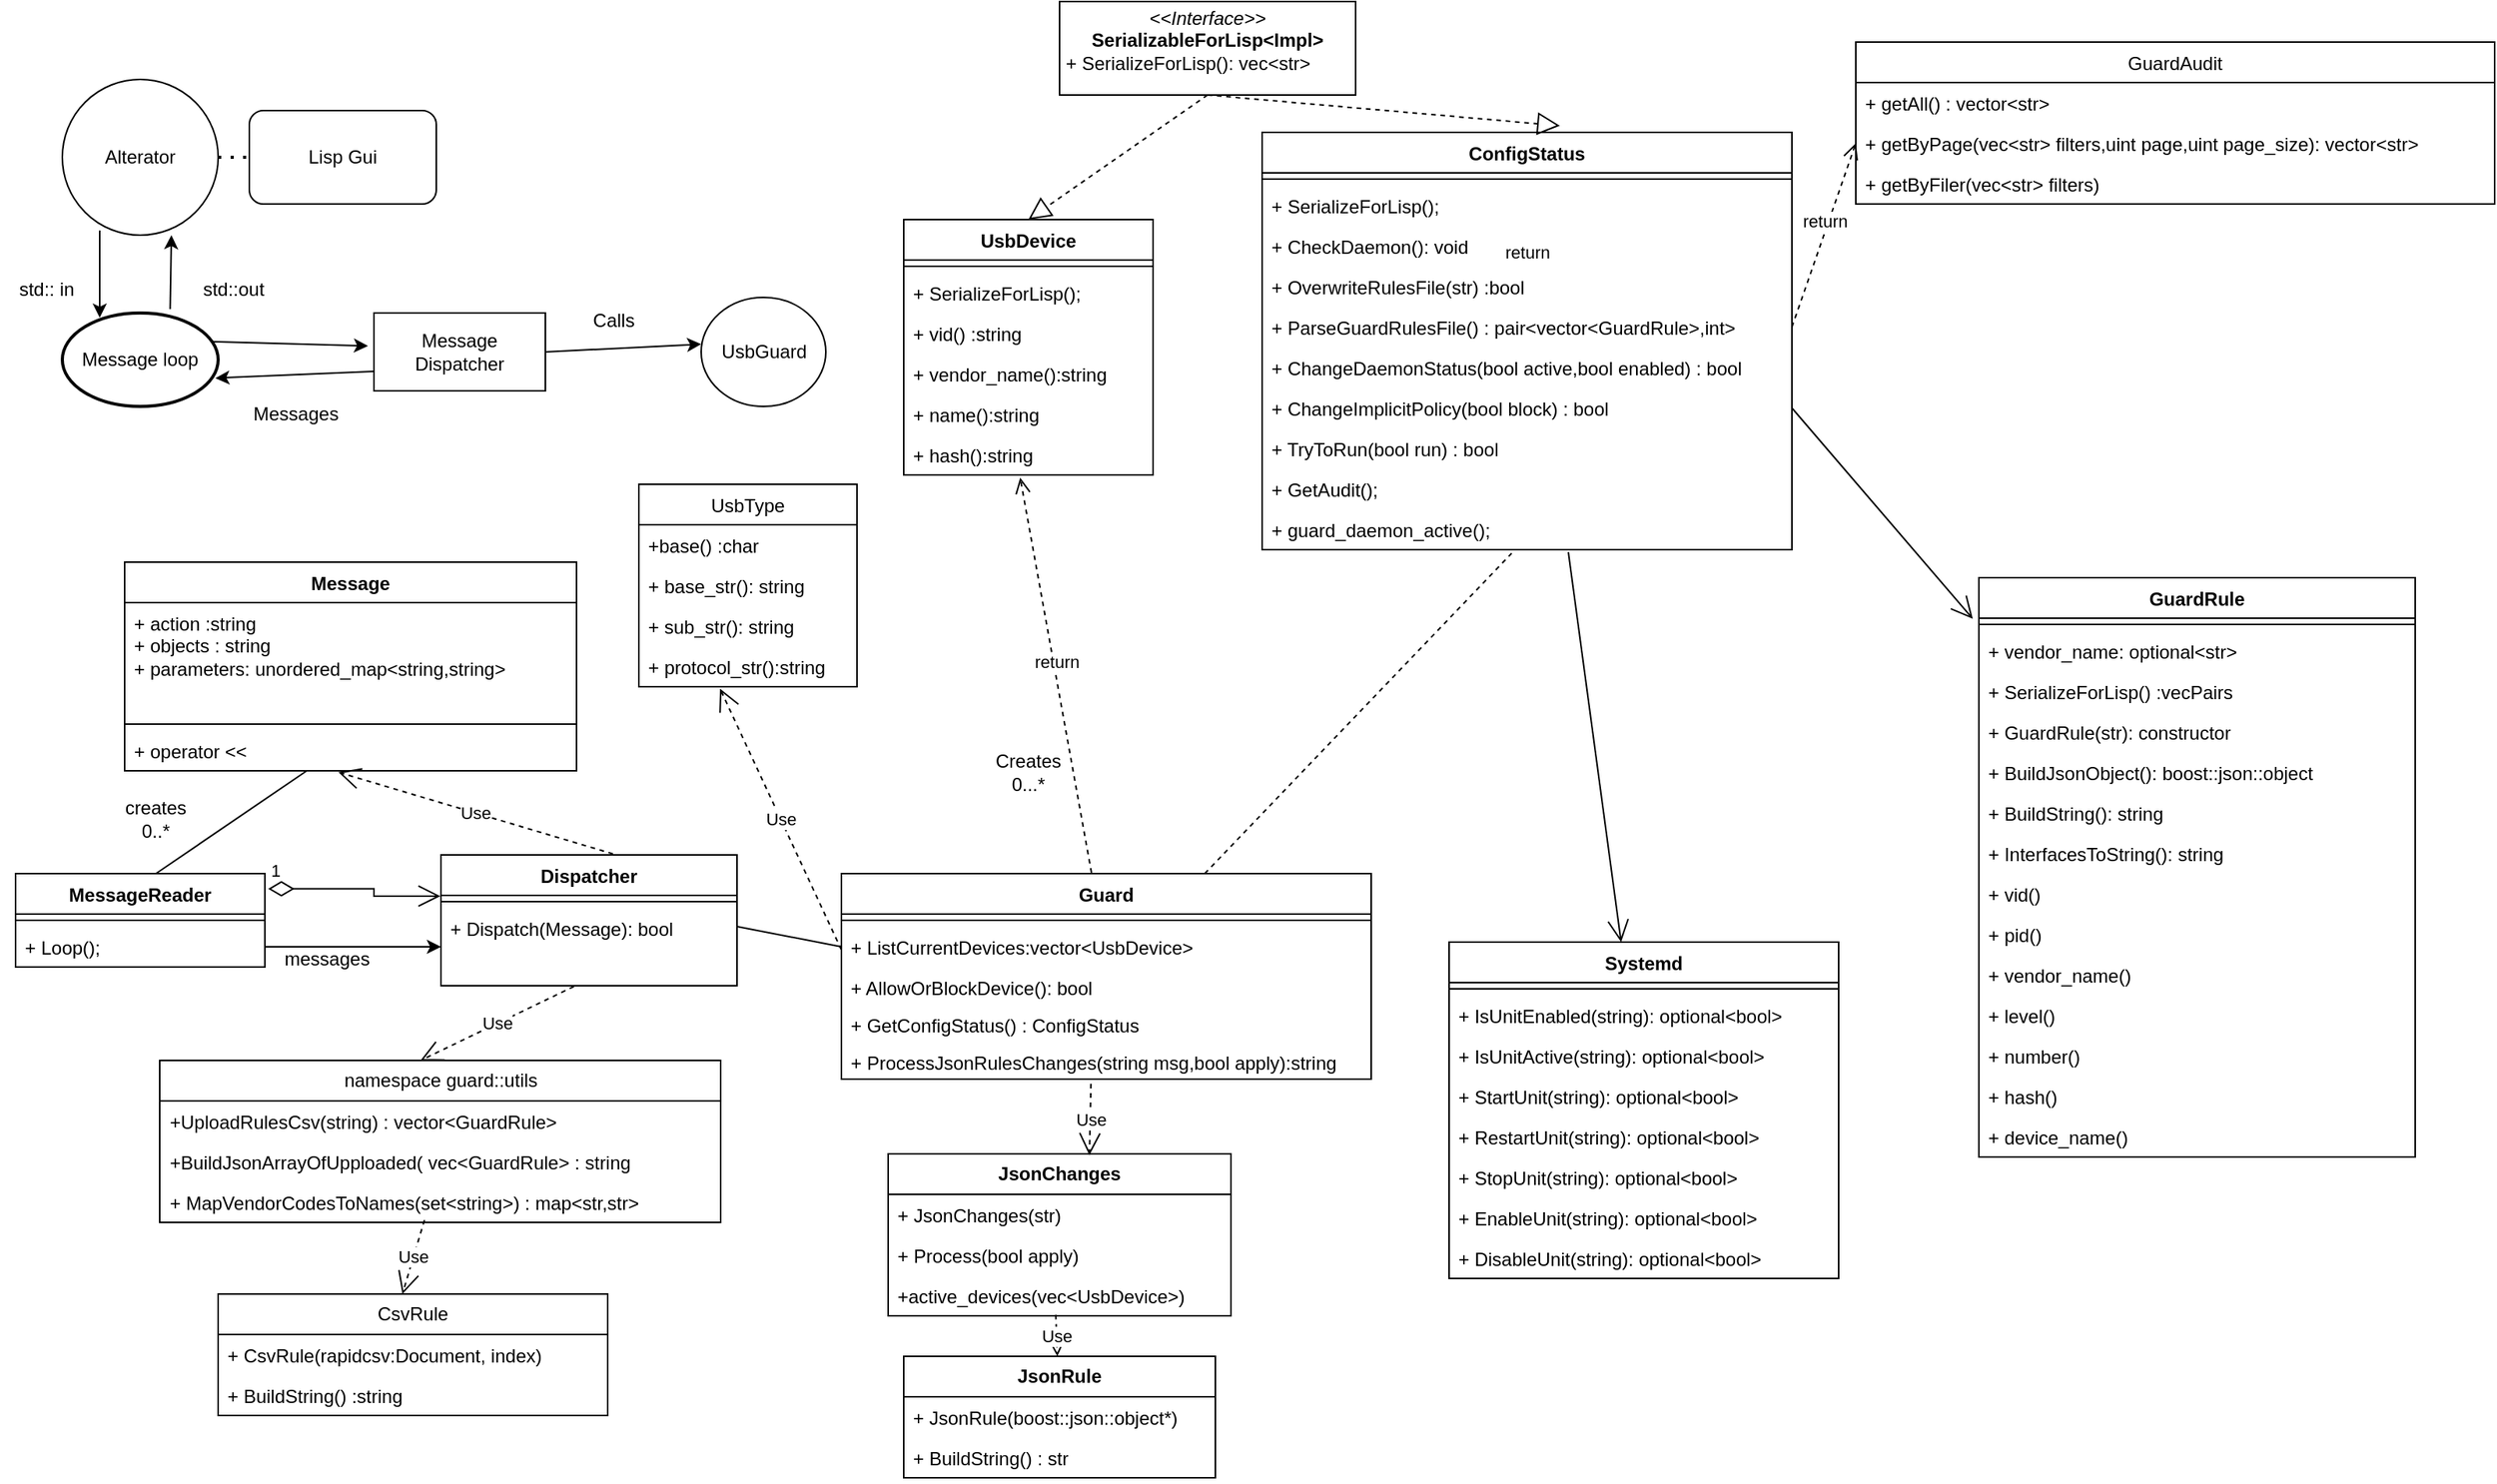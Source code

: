<mxfile>
    <diagram name="Страница — 1" id="Bt4thBoPrSUwoxWzjaqT">
        <mxGraphModel dx="1660" dy="1140" grid="1" gridSize="10" guides="1" tooltips="1" connect="1" arrows="1" fold="1" page="1" pageScale="1" pageWidth="827" pageHeight="1169" math="0" shadow="0">
            <root>
                <mxCell id="0"/>
                <mxCell id="1" parent="0"/>
                <mxCell id="uj_38s1KniOL5Ioj-gPl-1" value="Alterator" style="ellipse;whiteSpace=wrap;html=1;" parent="1" vertex="1">
                    <mxGeometry x="90" y="80" width="100" height="100" as="geometry"/>
                </mxCell>
                <mxCell id="uj_38s1KniOL5Ioj-gPl-2" value="Message loop" style="strokeWidth=2;html=1;shape=mxgraph.flowchart.start_1;whiteSpace=wrap;" parent="1" vertex="1">
                    <mxGeometry x="90" y="230" width="100" height="60" as="geometry"/>
                </mxCell>
                <mxCell id="uj_38s1KniOL5Ioj-gPl-3" value="" style="endArrow=classic;html=1;rounded=0;exitX=0.24;exitY=0.97;exitDx=0;exitDy=0;exitPerimeter=0;entryX=0.24;entryY=0.05;entryDx=0;entryDy=0;entryPerimeter=0;" parent="1" source="uj_38s1KniOL5Ioj-gPl-1" target="uj_38s1KniOL5Ioj-gPl-2" edge="1">
                    <mxGeometry width="50" height="50" relative="1" as="geometry">
                        <mxPoint x="390" y="410" as="sourcePoint"/>
                        <mxPoint x="440" y="360" as="targetPoint"/>
                    </mxGeometry>
                </mxCell>
                <mxCell id="uj_38s1KniOL5Ioj-gPl-4" value="" style="endArrow=classic;html=1;rounded=0;entryX=0.7;entryY=1;entryDx=0;entryDy=0;entryPerimeter=0;exitX=0.692;exitY=-0.042;exitDx=0;exitDy=0;exitPerimeter=0;" parent="1" source="uj_38s1KniOL5Ioj-gPl-2" target="uj_38s1KniOL5Ioj-gPl-1" edge="1">
                    <mxGeometry width="50" height="50" relative="1" as="geometry">
                        <mxPoint x="340" y="390" as="sourcePoint"/>
                        <mxPoint x="390" y="340" as="targetPoint"/>
                    </mxGeometry>
                </mxCell>
                <mxCell id="uj_38s1KniOL5Ioj-gPl-5" value="std:: in" style="text;strokeColor=none;align=center;fillColor=none;html=1;verticalAlign=middle;whiteSpace=wrap;rounded=0;" parent="1" vertex="1">
                    <mxGeometry x="50" y="200" width="60" height="30" as="geometry"/>
                </mxCell>
                <mxCell id="uj_38s1KniOL5Ioj-gPl-6" value="std::out" style="text;strokeColor=none;align=center;fillColor=none;html=1;verticalAlign=middle;whiteSpace=wrap;rounded=0;" parent="1" vertex="1">
                    <mxGeometry x="170" y="200" width="60" height="30" as="geometry"/>
                </mxCell>
                <mxCell id="uj_38s1KniOL5Ioj-gPl-8" value="" style="verticalLabelPosition=bottom;verticalAlign=top;html=1;shape=mxgraph.flowchart.on-page_reference;" parent="1" vertex="1">
                    <mxGeometry x="500" y="220" width="80" height="70" as="geometry"/>
                </mxCell>
                <mxCell id="uj_38s1KniOL5Ioj-gPl-9" value="UsbGuard" style="text;strokeColor=none;align=center;fillColor=none;html=1;verticalAlign=middle;whiteSpace=wrap;rounded=0;" parent="1" vertex="1">
                    <mxGeometry x="512.5" y="235" width="55" height="40" as="geometry"/>
                </mxCell>
                <mxCell id="uj_38s1KniOL5Ioj-gPl-11" value="Message Dispatcher" style="html=1;whiteSpace=wrap;" parent="1" vertex="1">
                    <mxGeometry x="290" y="230" width="110" height="50" as="geometry"/>
                </mxCell>
                <mxCell id="uj_38s1KniOL5Ioj-gPl-12" value="" style="endArrow=classic;html=1;rounded=0;exitX=0.955;exitY=0.306;exitDx=0;exitDy=0;exitPerimeter=0;entryX=-0.035;entryY=0.423;entryDx=0;entryDy=0;entryPerimeter=0;" parent="1" source="uj_38s1KniOL5Ioj-gPl-2" target="uj_38s1KniOL5Ioj-gPl-11" edge="1">
                    <mxGeometry width="50" height="50" relative="1" as="geometry">
                        <mxPoint x="300" y="350" as="sourcePoint"/>
                        <mxPoint x="350" y="300" as="targetPoint"/>
                    </mxGeometry>
                </mxCell>
                <mxCell id="uj_38s1KniOL5Ioj-gPl-13" value="" style="endArrow=classic;html=1;rounded=0;entryX=0.982;entryY=0.697;entryDx=0;entryDy=0;entryPerimeter=0;exitX=0;exitY=0.75;exitDx=0;exitDy=0;" parent="1" source="uj_38s1KniOL5Ioj-gPl-11" target="uj_38s1KniOL5Ioj-gPl-2" edge="1">
                    <mxGeometry width="50" height="50" relative="1" as="geometry">
                        <mxPoint x="300" y="350" as="sourcePoint"/>
                        <mxPoint x="350" y="300" as="targetPoint"/>
                    </mxGeometry>
                </mxCell>
                <mxCell id="uj_38s1KniOL5Ioj-gPl-14" value="Messages" style="text;strokeColor=none;align=center;fillColor=none;html=1;verticalAlign=middle;whiteSpace=wrap;rounded=0;" parent="1" vertex="1">
                    <mxGeometry x="210" y="280" width="60" height="30" as="geometry"/>
                </mxCell>
                <mxCell id="uj_38s1KniOL5Ioj-gPl-16" value="" style="endArrow=classic;html=1;rounded=0;entryX=0;entryY=0.375;entryDx=0;entryDy=0;entryPerimeter=0;exitX=1;exitY=0.5;exitDx=0;exitDy=0;" parent="1" source="uj_38s1KniOL5Ioj-gPl-11" edge="1">
                    <mxGeometry width="50" height="50" relative="1" as="geometry">
                        <mxPoint x="300" y="350" as="sourcePoint"/>
                        <mxPoint x="500" y="250" as="targetPoint"/>
                    </mxGeometry>
                </mxCell>
                <mxCell id="uj_38s1KniOL5Ioj-gPl-19" value="Calls" style="text;strokeColor=none;align=center;fillColor=none;html=1;verticalAlign=middle;whiteSpace=wrap;rounded=0;" parent="1" vertex="1">
                    <mxGeometry x="414" y="220" width="60" height="30" as="geometry"/>
                </mxCell>
                <mxCell id="uj_38s1KniOL5Ioj-gPl-20" value="Lisp Gui" style="rounded=1;whiteSpace=wrap;html=1;" parent="1" vertex="1">
                    <mxGeometry x="210" y="100" width="120" height="60" as="geometry"/>
                </mxCell>
                <mxCell id="uj_38s1KniOL5Ioj-gPl-21" value="" style="endArrow=none;dashed=1;html=1;dashPattern=1 3;strokeWidth=2;rounded=0;exitX=1;exitY=0.5;exitDx=0;exitDy=0;entryX=0;entryY=0.5;entryDx=0;entryDy=0;" parent="1" source="uj_38s1KniOL5Ioj-gPl-1" target="uj_38s1KniOL5Ioj-gPl-20" edge="1">
                    <mxGeometry width="50" height="50" relative="1" as="geometry">
                        <mxPoint x="300" y="330" as="sourcePoint"/>
                        <mxPoint x="350" y="280" as="targetPoint"/>
                    </mxGeometry>
                </mxCell>
                <mxCell id="uj_38s1KniOL5Ioj-gPl-22" value="MessageReader" style="swimlane;fontStyle=1;align=center;verticalAlign=top;childLayout=stackLayout;horizontal=1;startSize=26;horizontalStack=0;resizeParent=1;resizeParentMax=0;resizeLast=0;collapsible=1;marginBottom=0;whiteSpace=wrap;html=1;" parent="1" vertex="1">
                    <mxGeometry x="60" y="590" width="160" height="60" as="geometry"/>
                </mxCell>
                <mxCell id="uj_38s1KniOL5Ioj-gPl-24" value="" style="line;strokeWidth=1;fillColor=none;align=left;verticalAlign=middle;spacingTop=-1;spacingLeft=3;spacingRight=3;rotatable=0;labelPosition=right;points=[];portConstraint=eastwest;strokeColor=inherit;" parent="uj_38s1KniOL5Ioj-gPl-22" vertex="1">
                    <mxGeometry y="26" width="160" height="8" as="geometry"/>
                </mxCell>
                <mxCell id="uj_38s1KniOL5Ioj-gPl-25" value="+ Loop();" style="text;strokeColor=none;fillColor=none;align=left;verticalAlign=top;spacingLeft=4;spacingRight=4;overflow=hidden;rotatable=0;points=[[0,0.5],[1,0.5]];portConstraint=eastwest;whiteSpace=wrap;html=1;" parent="uj_38s1KniOL5Ioj-gPl-22" vertex="1">
                    <mxGeometry y="34" width="160" height="26" as="geometry"/>
                </mxCell>
                <mxCell id="uj_38s1KniOL5Ioj-gPl-26" value="Message" style="swimlane;fontStyle=1;align=center;verticalAlign=top;childLayout=stackLayout;horizontal=1;startSize=26;horizontalStack=0;resizeParent=1;resizeParentMax=0;resizeLast=0;collapsible=1;marginBottom=0;whiteSpace=wrap;html=1;" parent="1" vertex="1">
                    <mxGeometry x="130" y="390" width="290" height="134" as="geometry"/>
                </mxCell>
                <mxCell id="uj_38s1KniOL5Ioj-gPl-27" value="&lt;div&gt;+ action :string&lt;br&gt;&lt;/div&gt;&lt;div&gt;+ objects : string&lt;br&gt;&lt;/div&gt;&lt;div&gt;+ parameters: unordered_map&amp;lt;string,string&amp;gt;&lt;/div&gt;&lt;div&gt;&lt;br&gt;&lt;/div&gt;" style="text;strokeColor=none;fillColor=none;align=left;verticalAlign=top;spacingLeft=4;spacingRight=4;overflow=hidden;rotatable=0;points=[[0,0.5],[1,0.5]];portConstraint=eastwest;whiteSpace=wrap;html=1;" parent="uj_38s1KniOL5Ioj-gPl-26" vertex="1">
                    <mxGeometry y="26" width="290" height="74" as="geometry"/>
                </mxCell>
                <mxCell id="uj_38s1KniOL5Ioj-gPl-28" value="" style="line;strokeWidth=1;fillColor=none;align=left;verticalAlign=middle;spacingTop=-1;spacingLeft=3;spacingRight=3;rotatable=0;labelPosition=right;points=[];portConstraint=eastwest;strokeColor=inherit;" parent="uj_38s1KniOL5Ioj-gPl-26" vertex="1">
                    <mxGeometry y="100" width="290" height="8" as="geometry"/>
                </mxCell>
                <mxCell id="uj_38s1KniOL5Ioj-gPl-29" value="+ operator &amp;lt;&amp;lt; " style="text;strokeColor=none;fillColor=none;align=left;verticalAlign=top;spacingLeft=4;spacingRight=4;overflow=hidden;rotatable=0;points=[[0,0.5],[1,0.5]];portConstraint=eastwest;whiteSpace=wrap;html=1;" parent="uj_38s1KniOL5Ioj-gPl-26" vertex="1">
                    <mxGeometry y="108" width="290" height="26" as="geometry"/>
                </mxCell>
                <mxCell id="uj_38s1KniOL5Ioj-gPl-31" value="Dispatcher" style="swimlane;fontStyle=1;align=center;verticalAlign=top;childLayout=stackLayout;horizontal=1;startSize=26;horizontalStack=0;resizeParent=1;resizeParentMax=0;resizeLast=0;collapsible=1;marginBottom=0;whiteSpace=wrap;html=1;" parent="1" vertex="1">
                    <mxGeometry x="333" y="578" width="190" height="84" as="geometry"/>
                </mxCell>
                <mxCell id="uj_38s1KniOL5Ioj-gPl-33" value="" style="line;strokeWidth=1;fillColor=none;align=left;verticalAlign=middle;spacingTop=-1;spacingLeft=3;spacingRight=3;rotatable=0;labelPosition=right;points=[];portConstraint=eastwest;strokeColor=inherit;" parent="uj_38s1KniOL5Ioj-gPl-31" vertex="1">
                    <mxGeometry y="26" width="190" height="8" as="geometry"/>
                </mxCell>
                <mxCell id="uj_38s1KniOL5Ioj-gPl-34" value="+ Dispatch(Message): bool" style="text;strokeColor=none;fillColor=none;align=left;verticalAlign=top;spacingLeft=4;spacingRight=4;overflow=hidden;rotatable=0;points=[[0,0.5],[1,0.5]];portConstraint=eastwest;whiteSpace=wrap;html=1;" parent="uj_38s1KniOL5Ioj-gPl-31" vertex="1">
                    <mxGeometry y="34" width="190" height="50" as="geometry"/>
                </mxCell>
                <mxCell id="uj_38s1KniOL5Ioj-gPl-36" value="Use" style="endArrow=open;endSize=12;dashed=1;html=1;rounded=0;exitX=0.581;exitY=-0.008;exitDx=0;exitDy=0;exitPerimeter=0;entryX=0.473;entryY=1.036;entryDx=0;entryDy=0;entryPerimeter=0;" parent="1" source="uj_38s1KniOL5Ioj-gPl-31" target="uj_38s1KniOL5Ioj-gPl-29" edge="1">
                    <mxGeometry width="160" relative="1" as="geometry">
                        <mxPoint x="360" y="470" as="sourcePoint"/>
                        <mxPoint x="520" y="470" as="targetPoint"/>
                    </mxGeometry>
                </mxCell>
                <mxCell id="uCA8H9GpGxLCfmrb8BVQ-10" value="UsbDevice" style="swimlane;fontStyle=1;align=center;verticalAlign=top;childLayout=stackLayout;horizontal=1;startSize=26;horizontalStack=0;resizeParent=1;resizeParentMax=0;resizeLast=0;collapsible=1;marginBottom=0;whiteSpace=wrap;html=1;" parent="1" vertex="1">
                    <mxGeometry x="630" y="170" width="160" height="164" as="geometry"/>
                </mxCell>
                <mxCell id="uCA8H9GpGxLCfmrb8BVQ-12" value="" style="line;strokeWidth=1;fillColor=none;align=left;verticalAlign=middle;spacingTop=-1;spacingLeft=3;spacingRight=3;rotatable=0;labelPosition=right;points=[];portConstraint=eastwest;strokeColor=inherit;" parent="uCA8H9GpGxLCfmrb8BVQ-10" vertex="1">
                    <mxGeometry y="26" width="160" height="8" as="geometry"/>
                </mxCell>
                <mxCell id="uCA8H9GpGxLCfmrb8BVQ-14" value="+ SerializeForLisp();" style="text;strokeColor=none;fillColor=none;align=left;verticalAlign=top;spacingLeft=4;spacingRight=4;overflow=hidden;rotatable=0;points=[[0,0.5],[1,0.5]];portConstraint=eastwest;whiteSpace=wrap;html=1;" parent="uCA8H9GpGxLCfmrb8BVQ-10" vertex="1">
                    <mxGeometry y="34" width="160" height="26" as="geometry"/>
                </mxCell>
                <mxCell id="s14Ika97lZBA8t4Kk5J2-83" value="+ vid() :string" style="text;strokeColor=none;fillColor=none;align=left;verticalAlign=top;spacingLeft=4;spacingRight=4;overflow=hidden;rotatable=0;points=[[0,0.5],[1,0.5]];portConstraint=eastwest;whiteSpace=wrap;html=1;" parent="uCA8H9GpGxLCfmrb8BVQ-10" vertex="1">
                    <mxGeometry y="60" width="160" height="26" as="geometry"/>
                </mxCell>
                <mxCell id="s14Ika97lZBA8t4Kk5J2-88" value="+ vendor_name():string" style="text;strokeColor=none;fillColor=none;align=left;verticalAlign=top;spacingLeft=4;spacingRight=4;overflow=hidden;rotatable=0;points=[[0,0.5],[1,0.5]];portConstraint=eastwest;whiteSpace=wrap;html=1;" parent="uCA8H9GpGxLCfmrb8BVQ-10" vertex="1">
                    <mxGeometry y="86" width="160" height="26" as="geometry"/>
                </mxCell>
                <mxCell id="s14Ika97lZBA8t4Kk5J2-89" value="+ name():string" style="text;strokeColor=none;fillColor=none;align=left;verticalAlign=top;spacingLeft=4;spacingRight=4;overflow=hidden;rotatable=0;points=[[0,0.5],[1,0.5]];portConstraint=eastwest;whiteSpace=wrap;html=1;" parent="uCA8H9GpGxLCfmrb8BVQ-10" vertex="1">
                    <mxGeometry y="112" width="160" height="26" as="geometry"/>
                </mxCell>
                <mxCell id="s14Ika97lZBA8t4Kk5J2-91" value="+ hash():string" style="text;strokeColor=none;fillColor=none;align=left;verticalAlign=top;spacingLeft=4;spacingRight=4;overflow=hidden;rotatable=0;points=[[0,0.5],[1,0.5]];portConstraint=eastwest;whiteSpace=wrap;html=1;" parent="uCA8H9GpGxLCfmrb8BVQ-10" vertex="1">
                    <mxGeometry y="138" width="160" height="26" as="geometry"/>
                </mxCell>
                <mxCell id="uCA8H9GpGxLCfmrb8BVQ-15" value="Guard" style="swimlane;fontStyle=1;align=center;verticalAlign=top;childLayout=stackLayout;horizontal=1;startSize=26;horizontalStack=0;resizeParent=1;resizeParentMax=0;resizeLast=0;collapsible=1;marginBottom=0;whiteSpace=wrap;html=1;" parent="1" vertex="1">
                    <mxGeometry x="590" y="590" width="340" height="132" as="geometry"/>
                </mxCell>
                <mxCell id="uCA8H9GpGxLCfmrb8BVQ-17" value="" style="line;strokeWidth=1;fillColor=none;align=left;verticalAlign=middle;spacingTop=-1;spacingLeft=3;spacingRight=3;rotatable=0;labelPosition=right;points=[];portConstraint=eastwest;strokeColor=inherit;" parent="uCA8H9GpGxLCfmrb8BVQ-15" vertex="1">
                    <mxGeometry y="26" width="340" height="8" as="geometry"/>
                </mxCell>
                <mxCell id="uCA8H9GpGxLCfmrb8BVQ-18" value="+ ListCurrentDevices:vector&amp;lt;UsbDevice&amp;gt;" style="text;strokeColor=none;fillColor=none;align=left;verticalAlign=top;spacingLeft=4;spacingRight=4;overflow=hidden;rotatable=0;points=[[0,0.5],[1,0.5]];portConstraint=eastwest;whiteSpace=wrap;html=1;" parent="uCA8H9GpGxLCfmrb8BVQ-15" vertex="1">
                    <mxGeometry y="34" width="340" height="26" as="geometry"/>
                </mxCell>
                <mxCell id="2" value="+ AllowOrBlockDevice(): bool" style="text;strokeColor=none;fillColor=none;align=left;verticalAlign=top;spacingLeft=4;spacingRight=4;overflow=hidden;rotatable=0;points=[[0,0.5],[1,0.5]];portConstraint=eastwest;whiteSpace=wrap;html=1;" parent="uCA8H9GpGxLCfmrb8BVQ-15" vertex="1">
                    <mxGeometry y="60" width="340" height="24" as="geometry"/>
                </mxCell>
                <mxCell id="69" value="+ GetConfigStatus() : ConfigStatus" style="text;strokeColor=none;fillColor=none;align=left;verticalAlign=top;spacingLeft=4;spacingRight=4;overflow=hidden;rotatable=0;points=[[0,0.5],[1,0.5]];portConstraint=eastwest;whiteSpace=wrap;html=1;" parent="uCA8H9GpGxLCfmrb8BVQ-15" vertex="1">
                    <mxGeometry y="84" width="340" height="24" as="geometry"/>
                </mxCell>
                <mxCell id="s14Ika97lZBA8t4Kk5J2-82" value="+ ProcessJsonRulesChanges(string msg,bool apply):string" style="text;strokeColor=none;fillColor=none;align=left;verticalAlign=top;spacingLeft=4;spacingRight=4;overflow=hidden;rotatable=0;points=[[0,0.5],[1,0.5]];portConstraint=eastwest;whiteSpace=wrap;html=1;" parent="uCA8H9GpGxLCfmrb8BVQ-15" vertex="1">
                    <mxGeometry y="108" width="340" height="24" as="geometry"/>
                </mxCell>
                <mxCell id="uCA8H9GpGxLCfmrb8BVQ-32" value="" style="endArrow=classic;html=1;rounded=0;exitX=1;exitY=0.5;exitDx=0;exitDy=0;entryX=0;entryY=0.5;entryDx=0;entryDy=0;" parent="1" source="uj_38s1KniOL5Ioj-gPl-25" target="uj_38s1KniOL5Ioj-gPl-34" edge="1">
                    <mxGeometry width="50" height="50" relative="1" as="geometry">
                        <mxPoint x="390" y="570" as="sourcePoint"/>
                        <mxPoint x="440" y="520" as="targetPoint"/>
                    </mxGeometry>
                </mxCell>
                <mxCell id="uCA8H9GpGxLCfmrb8BVQ-33" value="messages" style="text;html=1;strokeColor=none;fillColor=none;align=center;verticalAlign=middle;whiteSpace=wrap;rounded=0;" parent="1" vertex="1">
                    <mxGeometry x="230" y="630" width="60" height="30" as="geometry"/>
                </mxCell>
                <mxCell id="uCA8H9GpGxLCfmrb8BVQ-35" value="1" style="endArrow=open;html=1;endSize=12;startArrow=diamondThin;startSize=14;startFill=0;edgeStyle=orthogonalEdgeStyle;align=left;verticalAlign=bottom;rounded=0;exitX=1.013;exitY=0.163;exitDx=0;exitDy=0;exitPerimeter=0;entryX=-0.002;entryY=0.018;entryDx=0;entryDy=0;entryPerimeter=0;" parent="1" source="uj_38s1KniOL5Ioj-gPl-22" edge="1">
                    <mxGeometry x="-1" y="3" relative="1" as="geometry">
                        <mxPoint x="330" y="550" as="sourcePoint"/>
                        <mxPoint x="332.62" y="604.468" as="targetPoint"/>
                        <Array as="points">
                            <mxPoint x="290" y="604"/>
                        </Array>
                    </mxGeometry>
                </mxCell>
                <mxCell id="uCA8H9GpGxLCfmrb8BVQ-43" value="" style="endArrow=none;html=1;rounded=0;exitX=0.563;exitY=0;exitDx=0;exitDy=0;exitPerimeter=0;entryX=0.403;entryY=1;entryDx=0;entryDy=0;entryPerimeter=0;" parent="1" source="uj_38s1KniOL5Ioj-gPl-22" target="uj_38s1KniOL5Ioj-gPl-29" edge="1">
                    <mxGeometry width="50" height="50" relative="1" as="geometry">
                        <mxPoint x="600" y="620" as="sourcePoint"/>
                        <mxPoint x="650" y="570" as="targetPoint"/>
                    </mxGeometry>
                </mxCell>
                <mxCell id="uCA8H9GpGxLCfmrb8BVQ-44" value="creates 0..*" style="text;html=1;strokeColor=none;fillColor=none;align=center;verticalAlign=middle;whiteSpace=wrap;rounded=0;" parent="1" vertex="1">
                    <mxGeometry x="120" y="540" width="60" height="30" as="geometry"/>
                </mxCell>
                <mxCell id="uCA8H9GpGxLCfmrb8BVQ-45" value="" style="endArrow=none;html=1;rounded=0;exitX=1;exitY=0.24;exitDx=0;exitDy=0;exitPerimeter=0;entryX=0;entryY=0.5;entryDx=0;entryDy=0;" parent="1" source="uj_38s1KniOL5Ioj-gPl-34" target="uCA8H9GpGxLCfmrb8BVQ-18" edge="1">
                    <mxGeometry width="50" height="50" relative="1" as="geometry">
                        <mxPoint x="520" y="650" as="sourcePoint"/>
                        <mxPoint x="650" y="570" as="targetPoint"/>
                    </mxGeometry>
                </mxCell>
                <mxCell id="uCA8H9GpGxLCfmrb8BVQ-47" value="Creates 0...*" style="text;html=1;strokeColor=none;fillColor=none;align=center;verticalAlign=middle;whiteSpace=wrap;rounded=0;" parent="1" vertex="1">
                    <mxGeometry x="680" y="510" width="60" height="30" as="geometry"/>
                </mxCell>
                <mxCell id="5" value="&lt;p style=&quot;margin:0px;margin-top:4px;text-align:center;&quot;&gt;&lt;i&gt;&amp;lt;&amp;lt;Interface&amp;gt;&amp;gt;&lt;/i&gt;&lt;br&gt;&lt;b&gt;SerializableForLisp&amp;lt;Impl&amp;gt;&lt;/b&gt;&lt;/p&gt;&lt;p style=&quot;margin:0px;margin-left:4px;&quot;&gt;+ SerializeForLisp(): vec&amp;lt;str&amp;gt;&lt;br&gt;&lt;/p&gt;" style="verticalAlign=top;align=left;overflow=fill;fontSize=12;fontFamily=Helvetica;html=1;" parent="1" vertex="1">
                    <mxGeometry x="730" y="30" width="190" height="60" as="geometry"/>
                </mxCell>
                <mxCell id="6" value="" style="endArrow=block;dashed=1;endFill=0;endSize=12;html=1;entryX=0.5;entryY=0;entryDx=0;entryDy=0;exitX=0.5;exitY=1;exitDx=0;exitDy=0;" parent="1" source="5" target="uCA8H9GpGxLCfmrb8BVQ-10" edge="1">
                    <mxGeometry width="160" relative="1" as="geometry">
                        <mxPoint x="390" y="250" as="sourcePoint"/>
                        <mxPoint x="550" y="250" as="targetPoint"/>
                    </mxGeometry>
                </mxCell>
                <mxCell id="7" value="ConfigStatus" style="swimlane;fontStyle=1;align=center;verticalAlign=top;childLayout=stackLayout;horizontal=1;startSize=26;horizontalStack=0;resizeParent=1;resizeParentMax=0;resizeLast=0;collapsible=1;marginBottom=0;" parent="1" vertex="1">
                    <mxGeometry x="860" y="114" width="340" height="268" as="geometry"/>
                </mxCell>
                <mxCell id="9" value="" style="line;strokeWidth=1;fillColor=none;align=left;verticalAlign=middle;spacingTop=-1;spacingLeft=3;spacingRight=3;rotatable=0;labelPosition=right;points=[];portConstraint=eastwest;strokeColor=inherit;" parent="7" vertex="1">
                    <mxGeometry y="26" width="340" height="8" as="geometry"/>
                </mxCell>
                <mxCell id="14" value="+ SerializeForLisp();" style="text;strokeColor=none;fillColor=none;align=left;verticalAlign=top;spacingLeft=4;spacingRight=4;overflow=hidden;rotatable=0;points=[[0,0.5],[1,0.5]];portConstraint=eastwest;whiteSpace=wrap;html=1;" parent="7" vertex="1">
                    <mxGeometry y="34" width="340" height="26" as="geometry"/>
                </mxCell>
                <mxCell id="62" value="+ CheckDaemon(): void" style="text;strokeColor=none;fillColor=none;align=left;verticalAlign=top;spacingLeft=4;spacingRight=4;overflow=hidden;rotatable=0;points=[[0,0.5],[1,0.5]];portConstraint=eastwest;" parent="7" vertex="1">
                    <mxGeometry y="60" width="340" height="26" as="geometry"/>
                </mxCell>
                <mxCell id="28" value="return" style="html=1;verticalAlign=bottom;endArrow=open;dashed=1;endSize=8;startArrow=none;" parent="7" source="62" target="10" edge="1">
                    <mxGeometry relative="1" as="geometry">
                        <mxPoint x="-50" y="440" as="sourcePoint"/>
                        <mxPoint x="-170" y="260" as="targetPoint"/>
                    </mxGeometry>
                </mxCell>
                <mxCell id="10" value="+ OverwriteRulesFile(str) :bool" style="text;strokeColor=none;fillColor=none;align=left;verticalAlign=top;spacingLeft=4;spacingRight=4;overflow=hidden;rotatable=0;points=[[0,0.5],[1,0.5]];portConstraint=eastwest;" parent="7" vertex="1">
                    <mxGeometry y="86" width="340" height="26" as="geometry"/>
                </mxCell>
                <mxCell id="s14Ika97lZBA8t4Kk5J2-78" value="+ ParseGuardRulesFile() : pair&lt;vector&lt;GuardRule&gt;,int&gt;" style="text;strokeColor=none;fillColor=none;align=left;verticalAlign=top;spacingLeft=4;spacingRight=4;overflow=hidden;rotatable=0;points=[[0,0.5],[1,0.5]];portConstraint=eastwest;" parent="7" vertex="1">
                    <mxGeometry y="112" width="340" height="26" as="geometry"/>
                </mxCell>
                <mxCell id="s14Ika97lZBA8t4Kk5J2-79" value="+ ChangeDaemonStatus(bool active,bool enabled) : bool &#10;" style="text;strokeColor=none;fillColor=none;align=left;verticalAlign=top;spacingLeft=4;spacingRight=4;overflow=hidden;rotatable=0;points=[[0,0.5],[1,0.5]];portConstraint=eastwest;" parent="7" vertex="1">
                    <mxGeometry y="138" width="340" height="26" as="geometry"/>
                </mxCell>
                <mxCell id="70" value="+ ChangeImplicitPolicy(bool block) : bool &#10;" style="text;strokeColor=none;fillColor=none;align=left;verticalAlign=top;spacingLeft=4;spacingRight=4;overflow=hidden;rotatable=0;points=[[0,0.5],[1,0.5]];portConstraint=eastwest;" parent="7" vertex="1">
                    <mxGeometry y="164" width="340" height="26" as="geometry"/>
                </mxCell>
                <mxCell id="s14Ika97lZBA8t4Kk5J2-80" value="+ TryToRun(bool run) : bool &#10;" style="text;strokeColor=none;fillColor=none;align=left;verticalAlign=top;spacingLeft=4;spacingRight=4;overflow=hidden;rotatable=0;points=[[0,0.5],[1,0.5]];portConstraint=eastwest;" parent="7" vertex="1">
                    <mxGeometry y="190" width="340" height="26" as="geometry"/>
                </mxCell>
                <mxCell id="83" value="+ GetAudit();" style="text;strokeColor=none;fillColor=none;align=left;verticalAlign=top;spacingLeft=4;spacingRight=4;overflow=hidden;rotatable=0;points=[[0,0.5],[1,0.5]];portConstraint=eastwest;whiteSpace=wrap;html=1;" vertex="1" parent="7">
                    <mxGeometry y="216" width="340" height="26" as="geometry"/>
                </mxCell>
                <mxCell id="s14Ika97lZBA8t4Kk5J2-81" value="+ guard_daemon_active();" style="text;strokeColor=none;fillColor=none;align=left;verticalAlign=top;spacingLeft=4;spacingRight=4;overflow=hidden;rotatable=0;points=[[0,0.5],[1,0.5]];portConstraint=eastwest;whiteSpace=wrap;html=1;" parent="7" vertex="1">
                    <mxGeometry y="242" width="340" height="26" as="geometry"/>
                </mxCell>
                <mxCell id="15" value="" style="endArrow=block;dashed=1;endFill=0;endSize=12;html=1;entryX=0.562;entryY=-0.016;entryDx=0;entryDy=0;exitX=0.5;exitY=1;exitDx=0;exitDy=0;entryPerimeter=0;" parent="1" source="5" target="7" edge="1">
                    <mxGeometry width="160" relative="1" as="geometry">
                        <mxPoint x="715" y="220" as="sourcePoint"/>
                        <mxPoint x="720" y="280" as="targetPoint"/>
                    </mxGeometry>
                </mxCell>
                <mxCell id="20" value="Systemd" style="swimlane;fontStyle=1;align=center;verticalAlign=top;childLayout=stackLayout;horizontal=1;startSize=26;horizontalStack=0;resizeParent=1;resizeParentMax=0;resizeLast=0;collapsible=1;marginBottom=0;" parent="1" vertex="1">
                    <mxGeometry x="980" y="634" width="250" height="216" as="geometry"/>
                </mxCell>
                <mxCell id="22" value="" style="line;strokeWidth=1;fillColor=none;align=left;verticalAlign=middle;spacingTop=-1;spacingLeft=3;spacingRight=3;rotatable=0;labelPosition=right;points=[];portConstraint=eastwest;strokeColor=inherit;" parent="20" vertex="1">
                    <mxGeometry y="26" width="250" height="8" as="geometry"/>
                </mxCell>
                <mxCell id="23" value="+ IsUnitEnabled(string): optional&lt;bool&gt;" style="text;strokeColor=none;fillColor=none;align=left;verticalAlign=top;spacingLeft=4;spacingRight=4;overflow=hidden;rotatable=0;points=[[0,0.5],[1,0.5]];portConstraint=eastwest;" parent="20" vertex="1">
                    <mxGeometry y="34" width="250" height="26" as="geometry"/>
                </mxCell>
                <mxCell id="53" value="+ IsUnitActive(string): optional&lt;bool&gt;" style="text;strokeColor=none;fillColor=none;align=left;verticalAlign=top;spacingLeft=4;spacingRight=4;overflow=hidden;rotatable=0;points=[[0,0.5],[1,0.5]];portConstraint=eastwest;" parent="20" vertex="1">
                    <mxGeometry y="60" width="250" height="26" as="geometry"/>
                </mxCell>
                <mxCell id="54" value="+ StartUnit(string): optional&lt;bool&gt;" style="text;strokeColor=none;fillColor=none;align=left;verticalAlign=top;spacingLeft=4;spacingRight=4;overflow=hidden;rotatable=0;points=[[0,0.5],[1,0.5]];portConstraint=eastwest;" parent="20" vertex="1">
                    <mxGeometry y="86" width="250" height="26" as="geometry"/>
                </mxCell>
                <mxCell id="55" value="+ RestartUnit(string): optional&lt;bool&gt;" style="text;strokeColor=none;fillColor=none;align=left;verticalAlign=top;spacingLeft=4;spacingRight=4;overflow=hidden;rotatable=0;points=[[0,0.5],[1,0.5]];portConstraint=eastwest;" parent="20" vertex="1">
                    <mxGeometry y="112" width="250" height="26" as="geometry"/>
                </mxCell>
                <mxCell id="24" value="+ StopUnit(string): optional&lt;bool&gt;" style="text;strokeColor=none;fillColor=none;align=left;verticalAlign=top;spacingLeft=4;spacingRight=4;overflow=hidden;rotatable=0;points=[[0,0.5],[1,0.5]];portConstraint=eastwest;" parent="20" vertex="1">
                    <mxGeometry y="138" width="250" height="26" as="geometry"/>
                </mxCell>
                <mxCell id="s14Ika97lZBA8t4Kk5J2-92" value="+ EnableUnit(string): optional&lt;bool&gt;" style="text;strokeColor=none;fillColor=none;align=left;verticalAlign=top;spacingLeft=4;spacingRight=4;overflow=hidden;rotatable=0;points=[[0,0.5],[1,0.5]];portConstraint=eastwest;" parent="20" vertex="1">
                    <mxGeometry y="164" width="250" height="26" as="geometry"/>
                </mxCell>
                <mxCell id="s14Ika97lZBA8t4Kk5J2-93" value="+ DisableUnit(string): optional&lt;bool&gt;" style="text;strokeColor=none;fillColor=none;align=left;verticalAlign=top;spacingLeft=4;spacingRight=4;overflow=hidden;rotatable=0;points=[[0,0.5],[1,0.5]];portConstraint=eastwest;" parent="20" vertex="1">
                    <mxGeometry y="190" width="250" height="26" as="geometry"/>
                </mxCell>
                <mxCell id="29" value="" style="endArrow=open;endFill=1;endSize=12;html=1;exitX=0.578;exitY=1.058;exitDx=0;exitDy=0;exitPerimeter=0;" parent="1" source="s14Ika97lZBA8t4Kk5J2-81" target="20" edge="1">
                    <mxGeometry width="160" relative="1" as="geometry">
                        <mxPoint x="970" y="550" as="sourcePoint"/>
                        <mxPoint x="760" y="550" as="targetPoint"/>
                    </mxGeometry>
                </mxCell>
                <mxCell id="30" value="return" style="html=1;verticalAlign=bottom;endArrow=open;dashed=1;endSize=8;exitX=0.472;exitY=-0.004;exitDx=0;exitDy=0;exitPerimeter=0;entryX=0.467;entryY=1.068;entryDx=0;entryDy=0;entryPerimeter=0;" parent="1" source="uCA8H9GpGxLCfmrb8BVQ-15" target="s14Ika97lZBA8t4Kk5J2-91" edge="1">
                    <mxGeometry relative="1" as="geometry">
                        <mxPoint x="720" y="410" as="sourcePoint"/>
                        <mxPoint x="700" y="510" as="targetPoint"/>
                    </mxGeometry>
                </mxCell>
                <mxCell id="31" value="UsbType" style="swimlane;fontStyle=0;childLayout=stackLayout;horizontal=1;startSize=26;fillColor=none;horizontalStack=0;resizeParent=1;resizeParentMax=0;resizeLast=0;collapsible=1;marginBottom=0;" parent="1" vertex="1">
                    <mxGeometry x="460" y="340" width="140" height="130" as="geometry"/>
                </mxCell>
                <mxCell id="32" value="+base() :char" style="text;strokeColor=none;fillColor=none;align=left;verticalAlign=top;spacingLeft=4;spacingRight=4;overflow=hidden;rotatable=0;points=[[0,0.5],[1,0.5]];portConstraint=eastwest;" parent="31" vertex="1">
                    <mxGeometry y="26" width="140" height="26" as="geometry"/>
                </mxCell>
                <mxCell id="33" value="+ base_str(): string" style="text;strokeColor=none;fillColor=none;align=left;verticalAlign=top;spacingLeft=4;spacingRight=4;overflow=hidden;rotatable=0;points=[[0,0.5],[1,0.5]];portConstraint=eastwest;" parent="31" vertex="1">
                    <mxGeometry y="52" width="140" height="26" as="geometry"/>
                </mxCell>
                <mxCell id="34" value="+ sub_str(): string" style="text;strokeColor=none;fillColor=none;align=left;verticalAlign=top;spacingLeft=4;spacingRight=4;overflow=hidden;rotatable=0;points=[[0,0.5],[1,0.5]];portConstraint=eastwest;" parent="31" vertex="1">
                    <mxGeometry y="78" width="140" height="26" as="geometry"/>
                </mxCell>
                <mxCell id="36" value="+ protocol_str():string" style="text;strokeColor=none;fillColor=none;align=left;verticalAlign=top;spacingLeft=4;spacingRight=4;overflow=hidden;rotatable=0;points=[[0,0.5],[1,0.5]];portConstraint=eastwest;" parent="31" vertex="1">
                    <mxGeometry y="104" width="140" height="26" as="geometry"/>
                </mxCell>
                <mxCell id="38" value="Use" style="endArrow=open;endSize=12;dashed=1;html=1;exitX=0;exitY=0.5;exitDx=0;exitDy=0;entryX=0.372;entryY=1.047;entryDx=0;entryDy=0;entryPerimeter=0;" parent="1" target="36" edge="1">
                    <mxGeometry width="160" relative="1" as="geometry">
                        <mxPoint x="590" y="639" as="sourcePoint"/>
                        <mxPoint x="700" y="450" as="targetPoint"/>
                    </mxGeometry>
                </mxCell>
                <mxCell id="39" value="GuardRule" style="swimlane;fontStyle=1;align=center;verticalAlign=top;childLayout=stackLayout;horizontal=1;startSize=26;horizontalStack=0;resizeParent=1;resizeParentMax=0;resizeLast=0;collapsible=1;marginBottom=0;" parent="1" vertex="1">
                    <mxGeometry x="1320" y="400" width="280" height="372" as="geometry"/>
                </mxCell>
                <mxCell id="41" value="" style="line;strokeWidth=1;fillColor=none;align=left;verticalAlign=middle;spacingTop=-1;spacingLeft=3;spacingRight=3;rotatable=0;labelPosition=right;points=[];portConstraint=eastwest;strokeColor=inherit;" parent="39" vertex="1">
                    <mxGeometry y="26" width="280" height="8" as="geometry"/>
                </mxCell>
                <mxCell id="65" value="+ vendor_name: optional&lt;str&gt;" style="text;strokeColor=none;fillColor=none;align=left;verticalAlign=top;spacingLeft=4;spacingRight=4;overflow=hidden;rotatable=0;points=[[0,0.5],[1,0.5]];portConstraint=eastwest;" parent="39" vertex="1">
                    <mxGeometry y="34" width="280" height="26" as="geometry"/>
                </mxCell>
                <mxCell id="s14Ika97lZBA8t4Kk5J2-94" value="+ SerializeForLisp() :vecPairs" style="text;strokeColor=none;fillColor=none;align=left;verticalAlign=top;spacingLeft=4;spacingRight=4;overflow=hidden;rotatable=0;points=[[0,0.5],[1,0.5]];portConstraint=eastwest;whiteSpace=wrap;html=1;" parent="39" vertex="1">
                    <mxGeometry y="60" width="280" height="26" as="geometry"/>
                </mxCell>
                <mxCell id="42" value="+ GuardRule(str): constructor" style="text;strokeColor=none;fillColor=none;align=left;verticalAlign=top;spacingLeft=4;spacingRight=4;overflow=hidden;rotatable=0;points=[[0,0.5],[1,0.5]];portConstraint=eastwest;" parent="39" vertex="1">
                    <mxGeometry y="86" width="280" height="26" as="geometry"/>
                </mxCell>
                <mxCell id="s14Ika97lZBA8t4Kk5J2-95" value="+ BuildJsonObject(): boost::json::object" style="text;strokeColor=none;fillColor=none;align=left;verticalAlign=top;spacingLeft=4;spacingRight=4;overflow=hidden;rotatable=0;points=[[0,0.5],[1,0.5]];portConstraint=eastwest;" parent="39" vertex="1">
                    <mxGeometry y="112" width="280" height="26" as="geometry"/>
                </mxCell>
                <mxCell id="66" value="+ BuildString(): string" style="text;strokeColor=none;fillColor=none;align=left;verticalAlign=top;spacingLeft=4;spacingRight=4;overflow=hidden;rotatable=0;points=[[0,0.5],[1,0.5]];portConstraint=eastwest;" parent="39" vertex="1">
                    <mxGeometry y="138" width="280" height="26" as="geometry"/>
                </mxCell>
                <mxCell id="s14Ika97lZBA8t4Kk5J2-96" value="+ InterfacesToString(): string" style="text;strokeColor=none;fillColor=none;align=left;verticalAlign=top;spacingLeft=4;spacingRight=4;overflow=hidden;rotatable=0;points=[[0,0.5],[1,0.5]];portConstraint=eastwest;" parent="39" vertex="1">
                    <mxGeometry y="164" width="280" height="26" as="geometry"/>
                </mxCell>
                <mxCell id="s14Ika97lZBA8t4Kk5J2-97" value="+ vid()" style="text;strokeColor=none;fillColor=none;align=left;verticalAlign=top;spacingLeft=4;spacingRight=4;overflow=hidden;rotatable=0;points=[[0,0.5],[1,0.5]];portConstraint=eastwest;" parent="39" vertex="1">
                    <mxGeometry y="190" width="280" height="26" as="geometry"/>
                </mxCell>
                <mxCell id="s14Ika97lZBA8t4Kk5J2-99" value="+ pid()" style="text;strokeColor=none;fillColor=none;align=left;verticalAlign=top;spacingLeft=4;spacingRight=4;overflow=hidden;rotatable=0;points=[[0,0.5],[1,0.5]];portConstraint=eastwest;" parent="39" vertex="1">
                    <mxGeometry y="216" width="280" height="26" as="geometry"/>
                </mxCell>
                <mxCell id="s14Ika97lZBA8t4Kk5J2-100" value="+ vendor_name()" style="text;strokeColor=none;fillColor=none;align=left;verticalAlign=top;spacingLeft=4;spacingRight=4;overflow=hidden;rotatable=0;points=[[0,0.5],[1,0.5]];portConstraint=eastwest;" parent="39" vertex="1">
                    <mxGeometry y="242" width="280" height="26" as="geometry"/>
                </mxCell>
                <mxCell id="s14Ika97lZBA8t4Kk5J2-98" value="+ level()" style="text;strokeColor=none;fillColor=none;align=left;verticalAlign=top;spacingLeft=4;spacingRight=4;overflow=hidden;rotatable=0;points=[[0,0.5],[1,0.5]];portConstraint=eastwest;" parent="39" vertex="1">
                    <mxGeometry y="268" width="280" height="26" as="geometry"/>
                </mxCell>
                <mxCell id="s14Ika97lZBA8t4Kk5J2-101" value="+ number()" style="text;strokeColor=none;fillColor=none;align=left;verticalAlign=top;spacingLeft=4;spacingRight=4;overflow=hidden;rotatable=0;points=[[0,0.5],[1,0.5]];portConstraint=eastwest;" parent="39" vertex="1">
                    <mxGeometry y="294" width="280" height="26" as="geometry"/>
                </mxCell>
                <mxCell id="s14Ika97lZBA8t4Kk5J2-102" value="+ hash()" style="text;strokeColor=none;fillColor=none;align=left;verticalAlign=top;spacingLeft=4;spacingRight=4;overflow=hidden;rotatable=0;points=[[0,0.5],[1,0.5]];portConstraint=eastwest;" parent="39" vertex="1">
                    <mxGeometry y="320" width="280" height="26" as="geometry"/>
                </mxCell>
                <mxCell id="s14Ika97lZBA8t4Kk5J2-103" value="+ device_name()" style="text;strokeColor=none;fillColor=none;align=left;verticalAlign=top;spacingLeft=4;spacingRight=4;overflow=hidden;rotatable=0;points=[[0,0.5],[1,0.5]];portConstraint=eastwest;" parent="39" vertex="1">
                    <mxGeometry y="346" width="280" height="26" as="geometry"/>
                </mxCell>
                <mxCell id="63" value="" style="html=1;verticalAlign=bottom;endArrow=none;dashed=1;endSize=8;entryX=0.471;entryY=1.09;entryDx=0;entryDy=0;entryPerimeter=0;" parent="1" source="uCA8H9GpGxLCfmrb8BVQ-15" target="s14Ika97lZBA8t4Kk5J2-81" edge="1">
                    <mxGeometry relative="1" as="geometry">
                        <mxPoint x="844.614" y="570" as="sourcePoint"/>
                        <mxPoint x="927.023" y="496" as="targetPoint"/>
                    </mxGeometry>
                </mxCell>
                <mxCell id="78" value="" style="endArrow=open;endFill=1;endSize=12;html=1;entryX=-0.014;entryY=0.016;entryDx=0;entryDy=0;exitX=1;exitY=0.5;exitDx=0;exitDy=0;entryPerimeter=0;" parent="1" source="70" edge="1">
                    <mxGeometry width="160" relative="1" as="geometry">
                        <mxPoint x="970" y="430" as="sourcePoint"/>
                        <mxPoint x="1316.08" y="426.416" as="targetPoint"/>
                    </mxGeometry>
                </mxCell>
                <mxCell id="s14Ika97lZBA8t4Kk5J2-104" value="CsvRule" style="swimlane;fontStyle=0;childLayout=stackLayout;horizontal=1;startSize=26;fillColor=none;horizontalStack=0;resizeParent=1;resizeParentMax=0;resizeLast=0;collapsible=1;marginBottom=0;whiteSpace=wrap;html=1;" parent="1" vertex="1">
                    <mxGeometry x="190" y="860" width="250" height="78" as="geometry"/>
                </mxCell>
                <mxCell id="s14Ika97lZBA8t4Kk5J2-105" value="+ CsvRule(rapidcsv:Document, index)" style="text;strokeColor=none;fillColor=none;align=left;verticalAlign=top;spacingLeft=4;spacingRight=4;overflow=hidden;rotatable=0;points=[[0,0.5],[1,0.5]];portConstraint=eastwest;whiteSpace=wrap;html=1;" parent="s14Ika97lZBA8t4Kk5J2-104" vertex="1">
                    <mxGeometry y="26" width="250" height="26" as="geometry"/>
                </mxCell>
                <mxCell id="s14Ika97lZBA8t4Kk5J2-106" value="+ BuildString() :string" style="text;strokeColor=none;fillColor=none;align=left;verticalAlign=top;spacingLeft=4;spacingRight=4;overflow=hidden;rotatable=0;points=[[0,0.5],[1,0.5]];portConstraint=eastwest;whiteSpace=wrap;html=1;" parent="s14Ika97lZBA8t4Kk5J2-104" vertex="1">
                    <mxGeometry y="52" width="250" height="26" as="geometry"/>
                </mxCell>
                <mxCell id="s14Ika97lZBA8t4Kk5J2-108" value="namespace guard::utils" style="swimlane;fontStyle=0;childLayout=stackLayout;horizontal=1;startSize=26;fillColor=none;horizontalStack=0;resizeParent=1;resizeParentMax=0;resizeLast=0;collapsible=1;marginBottom=0;whiteSpace=wrap;html=1;" parent="1" vertex="1">
                    <mxGeometry x="152.5" y="710" width="360" height="104" as="geometry"/>
                </mxCell>
                <mxCell id="s14Ika97lZBA8t4Kk5J2-109" value="+UploadRulesCsv(string) : vector&amp;lt;GuardRule&amp;gt;" style="text;strokeColor=none;fillColor=none;align=left;verticalAlign=top;spacingLeft=4;spacingRight=4;overflow=hidden;rotatable=0;points=[[0,0.5],[1,0.5]];portConstraint=eastwest;whiteSpace=wrap;html=1;" parent="s14Ika97lZBA8t4Kk5J2-108" vertex="1">
                    <mxGeometry y="26" width="360" height="26" as="geometry"/>
                </mxCell>
                <mxCell id="s14Ika97lZBA8t4Kk5J2-110" value="+BuildJsonArrayOfUpploaded( vec&amp;lt;GuardRule&amp;gt; : string" style="text;strokeColor=none;fillColor=none;align=left;verticalAlign=top;spacingLeft=4;spacingRight=4;overflow=hidden;rotatable=0;points=[[0,0.5],[1,0.5]];portConstraint=eastwest;whiteSpace=wrap;html=1;" parent="s14Ika97lZBA8t4Kk5J2-108" vertex="1">
                    <mxGeometry y="52" width="360" height="26" as="geometry"/>
                </mxCell>
                <mxCell id="s14Ika97lZBA8t4Kk5J2-111" value="+ MapVendorCodesToNames(set&amp;lt;string&amp;gt;) : map&amp;lt;str,str&amp;gt;" style="text;strokeColor=none;fillColor=none;align=left;verticalAlign=top;spacingLeft=4;spacingRight=4;overflow=hidden;rotatable=0;points=[[0,0.5],[1,0.5]];portConstraint=eastwest;whiteSpace=wrap;html=1;" parent="s14Ika97lZBA8t4Kk5J2-108" vertex="1">
                    <mxGeometry y="78" width="360" height="26" as="geometry"/>
                </mxCell>
                <mxCell id="s14Ika97lZBA8t4Kk5J2-118" value="Use" style="endArrow=open;endSize=12;dashed=1;html=1;exitX=0.449;exitY=1.01;exitDx=0;exitDy=0;entryX=0.465;entryY=0;entryDx=0;entryDy=0;entryPerimeter=0;exitPerimeter=0;" parent="1" source="uj_38s1KniOL5Ioj-gPl-34" target="s14Ika97lZBA8t4Kk5J2-108" edge="1">
                    <mxGeometry width="160" relative="1" as="geometry">
                        <mxPoint x="600" y="649" as="sourcePoint"/>
                        <mxPoint x="522" y="481" as="targetPoint"/>
                    </mxGeometry>
                </mxCell>
                <mxCell id="s14Ika97lZBA8t4Kk5J2-119" value="Use" style="endArrow=open;endSize=12;dashed=1;html=1;exitX=0.472;exitY=0.942;exitDx=0;exitDy=0;entryX=0.473;entryY=0;entryDx=0;entryDy=0;entryPerimeter=0;exitPerimeter=0;" parent="1" source="s14Ika97lZBA8t4Kk5J2-111" target="s14Ika97lZBA8t4Kk5J2-104" edge="1">
                    <mxGeometry width="160" relative="1" as="geometry">
                        <mxPoint x="328" y="830" as="sourcePoint"/>
                        <mxPoint x="230" y="878" as="targetPoint"/>
                    </mxGeometry>
                </mxCell>
                <mxCell id="s14Ika97lZBA8t4Kk5J2-120" value="&lt;b&gt;JsonChanges&lt;/b&gt;" style="swimlane;fontStyle=0;childLayout=stackLayout;horizontal=1;startSize=26;fillColor=none;horizontalStack=0;resizeParent=1;resizeParentMax=0;resizeLast=0;collapsible=1;marginBottom=0;whiteSpace=wrap;html=1;" parent="1" vertex="1">
                    <mxGeometry x="620" y="770" width="220" height="104" as="geometry"/>
                </mxCell>
                <mxCell id="s14Ika97lZBA8t4Kk5J2-121" value="+ JsonChanges(str)" style="text;strokeColor=none;fillColor=none;align=left;verticalAlign=top;spacingLeft=4;spacingRight=4;overflow=hidden;rotatable=0;points=[[0,0.5],[1,0.5]];portConstraint=eastwest;whiteSpace=wrap;html=1;" parent="s14Ika97lZBA8t4Kk5J2-120" vertex="1">
                    <mxGeometry y="26" width="220" height="26" as="geometry"/>
                </mxCell>
                <mxCell id="s14Ika97lZBA8t4Kk5J2-122" value="+ Process(bool apply)" style="text;strokeColor=none;fillColor=none;align=left;verticalAlign=top;spacingLeft=4;spacingRight=4;overflow=hidden;rotatable=0;points=[[0,0.5],[1,0.5]];portConstraint=eastwest;whiteSpace=wrap;html=1;" parent="s14Ika97lZBA8t4Kk5J2-120" vertex="1">
                    <mxGeometry y="52" width="220" height="26" as="geometry"/>
                </mxCell>
                <mxCell id="s14Ika97lZBA8t4Kk5J2-123" value="+active_devices(vec&amp;lt;UsbDevice&amp;gt;)" style="text;strokeColor=none;fillColor=none;align=left;verticalAlign=top;spacingLeft=4;spacingRight=4;overflow=hidden;rotatable=0;points=[[0,0.5],[1,0.5]];portConstraint=eastwest;whiteSpace=wrap;html=1;" parent="s14Ika97lZBA8t4Kk5J2-120" vertex="1">
                    <mxGeometry y="78" width="220" height="26" as="geometry"/>
                </mxCell>
                <mxCell id="s14Ika97lZBA8t4Kk5J2-124" value="Use" style="endArrow=open;endSize=12;dashed=1;html=1;exitX=0.471;exitY=1.125;exitDx=0;exitDy=0;entryX=0.587;entryY=0.008;entryDx=0;entryDy=0;entryPerimeter=0;exitPerimeter=0;" parent="1" source="s14Ika97lZBA8t4Kk5J2-82" target="s14Ika97lZBA8t4Kk5J2-120" edge="1">
                    <mxGeometry width="160" relative="1" as="geometry">
                        <mxPoint x="332" y="822" as="sourcePoint"/>
                        <mxPoint x="318" y="870" as="targetPoint"/>
                    </mxGeometry>
                </mxCell>
                <mxCell id="s14Ika97lZBA8t4Kk5J2-125" value="&lt;b&gt;JsonRule&lt;/b&gt;" style="swimlane;fontStyle=0;childLayout=stackLayout;horizontal=1;startSize=26;fillColor=none;horizontalStack=0;resizeParent=1;resizeParentMax=0;resizeLast=0;collapsible=1;marginBottom=0;whiteSpace=wrap;html=1;" parent="1" vertex="1">
                    <mxGeometry x="630" y="900" width="200" height="78" as="geometry"/>
                </mxCell>
                <mxCell id="s14Ika97lZBA8t4Kk5J2-126" value="+ JsonRule(boost::json::object*)" style="text;strokeColor=none;fillColor=none;align=left;verticalAlign=top;spacingLeft=4;spacingRight=4;overflow=hidden;rotatable=0;points=[[0,0.5],[1,0.5]];portConstraint=eastwest;whiteSpace=wrap;html=1;" parent="s14Ika97lZBA8t4Kk5J2-125" vertex="1">
                    <mxGeometry y="26" width="200" height="26" as="geometry"/>
                </mxCell>
                <mxCell id="s14Ika97lZBA8t4Kk5J2-127" value="+ BuildString() : str" style="text;strokeColor=none;fillColor=none;align=left;verticalAlign=top;spacingLeft=4;spacingRight=4;overflow=hidden;rotatable=0;points=[[0,0.5],[1,0.5]];portConstraint=eastwest;whiteSpace=wrap;html=1;" parent="s14Ika97lZBA8t4Kk5J2-125" vertex="1">
                    <mxGeometry y="52" width="200" height="26" as="geometry"/>
                </mxCell>
                <mxCell id="s14Ika97lZBA8t4Kk5J2-129" value="Use" style="endArrow=open;endSize=12;dashed=1;html=1;exitX=0.489;exitY=0.974;exitDx=0;exitDy=0;exitPerimeter=0;" parent="1" source="s14Ika97lZBA8t4Kk5J2-123" target="s14Ika97lZBA8t4Kk5J2-125" edge="1">
                    <mxGeometry width="160" relative="1" as="geometry">
                        <mxPoint x="760" y="735" as="sourcePoint"/>
                        <mxPoint x="759" y="781" as="targetPoint"/>
                    </mxGeometry>
                </mxCell>
                <mxCell id="79" value="GuardAudit" style="swimlane;fontStyle=0;childLayout=stackLayout;horizontal=1;startSize=26;fillColor=none;horizontalStack=0;resizeParent=1;resizeParentMax=0;resizeLast=0;collapsible=1;marginBottom=0;" vertex="1" parent="1">
                    <mxGeometry x="1241" y="56" width="410" height="104" as="geometry"/>
                </mxCell>
                <mxCell id="80" value="+ getAll() : vector&lt;str&gt;" style="text;strokeColor=none;fillColor=none;align=left;verticalAlign=top;spacingLeft=4;spacingRight=4;overflow=hidden;rotatable=0;points=[[0,0.5],[1,0.5]];portConstraint=eastwest;" vertex="1" parent="79">
                    <mxGeometry y="26" width="410" height="26" as="geometry"/>
                </mxCell>
                <mxCell id="81" value="+ getByPage(vec&lt;str&gt; filters,uint page,uint page_size): vector&lt;str&gt;" style="text;strokeColor=none;fillColor=none;align=left;verticalAlign=top;spacingLeft=4;spacingRight=4;overflow=hidden;rotatable=0;points=[[0,0.5],[1,0.5]];portConstraint=eastwest;" vertex="1" parent="79">
                    <mxGeometry y="52" width="410" height="26" as="geometry"/>
                </mxCell>
                <mxCell id="82" value="+ getByFiler(vec&lt;str&gt; filters)" style="text;strokeColor=none;fillColor=none;align=left;verticalAlign=top;spacingLeft=4;spacingRight=4;overflow=hidden;rotatable=0;points=[[0,0.5],[1,0.5]];portConstraint=eastwest;" vertex="1" parent="79">
                    <mxGeometry y="78" width="410" height="26" as="geometry"/>
                </mxCell>
                <mxCell id="84" value="return" style="html=1;verticalAlign=bottom;endArrow=open;dashed=1;endSize=8;exitX=1;exitY=0.5;exitDx=0;exitDy=0;entryX=0;entryY=0.5;entryDx=0;entryDy=0;" edge="1" parent="1" source="s14Ika97lZBA8t4Kk5J2-78" target="81">
                    <mxGeometry relative="1" as="geometry">
                        <mxPoint x="1260" y="260" as="sourcePoint"/>
                        <mxPoint x="1320" y="260" as="targetPoint"/>
                    </mxGeometry>
                </mxCell>
            </root>
        </mxGraphModel>
    </diagram>
</mxfile>